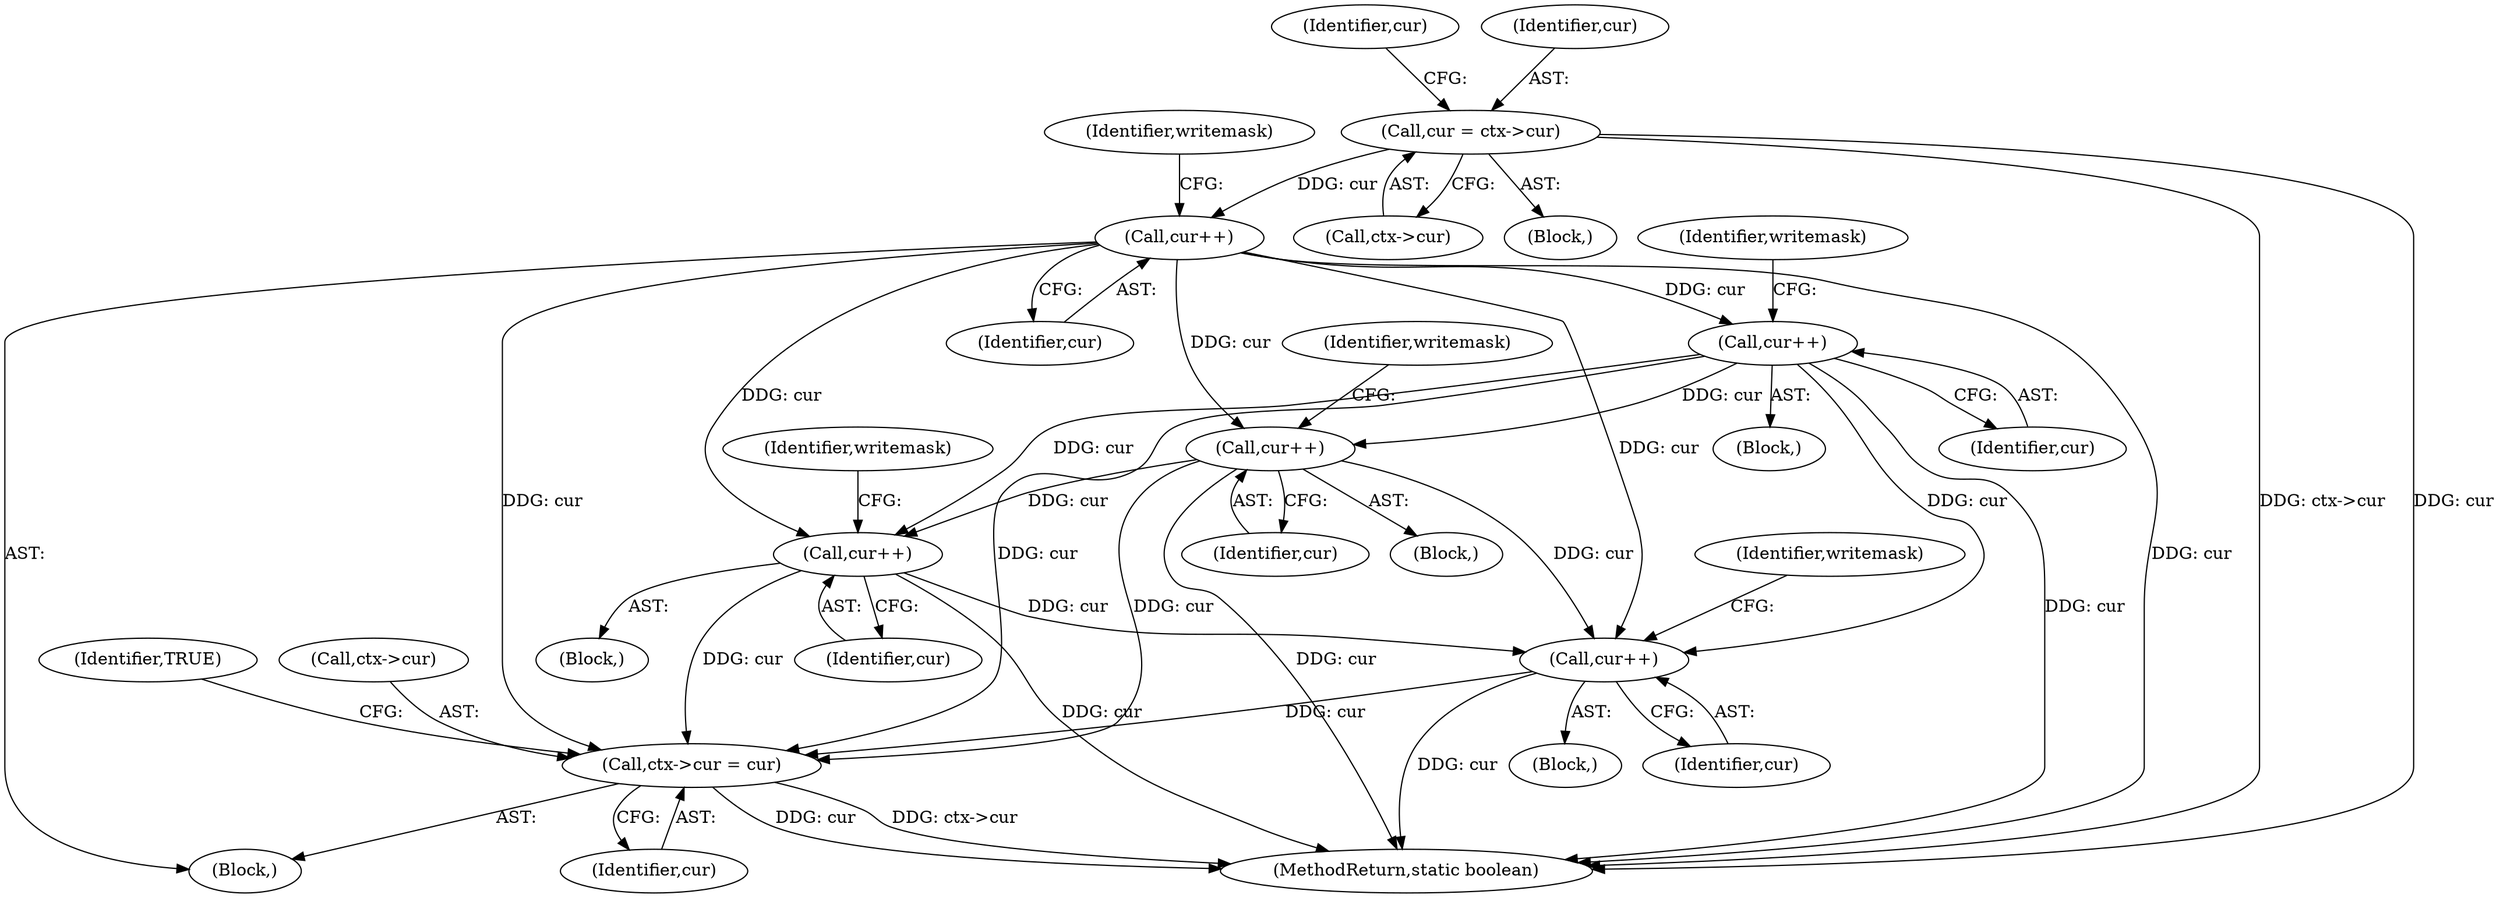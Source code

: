 digraph "0_virglrenderer_e534b51ca3c3cd25f3990589932a9ed711c59b27@pointer" {
"1000670" [label="(Call,cur++)"];
"1000657" [label="(Call,cur++)"];
"1000641" [label="(Call,cur++)"];
"1000627" [label="(Call,cur = ctx->cur)"];
"1000683" [label="(Call,cur++)"];
"1000696" [label="(Call,cur++)"];
"1000713" [label="(Call,ctx->cur = cur)"];
"1000682" [label="(Block,)"];
"1000642" [label="(Identifier,cur)"];
"1000725" [label="(Identifier,TRUE)"];
"1000684" [label="(Identifier,cur)"];
"1000687" [label="(Identifier,writemask)"];
"1000669" [label="(Block,)"];
"1000661" [label="(Identifier,writemask)"];
"1000658" [label="(Identifier,cur)"];
"1000713" [label="(Call,ctx->cur = cur)"];
"1000670" [label="(Call,cur++)"];
"1000683" [label="(Call,cur++)"];
"1000634" [label="(Identifier,cur)"];
"1000696" [label="(Call,cur++)"];
"1000695" [label="(Block,)"];
"1000629" [label="(Call,ctx->cur)"];
"1000645" [label="(Identifier,writemask)"];
"1004167" [label="(MethodReturn,static boolean)"];
"1000641" [label="(Call,cur++)"];
"1000627" [label="(Call,cur = ctx->cur)"];
"1000671" [label="(Identifier,cur)"];
"1000700" [label="(Identifier,writemask)"];
"1000717" [label="(Identifier,cur)"];
"1000697" [label="(Identifier,cur)"];
"1000674" [label="(Identifier,writemask)"];
"1000656" [label="(Block,)"];
"1000640" [label="(Block,)"];
"1000628" [label="(Identifier,cur)"];
"1000625" [label="(Block,)"];
"1000714" [label="(Call,ctx->cur)"];
"1000657" [label="(Call,cur++)"];
"1000670" -> "1000669"  [label="AST: "];
"1000670" -> "1000671"  [label="CFG: "];
"1000671" -> "1000670"  [label="AST: "];
"1000674" -> "1000670"  [label="CFG: "];
"1000670" -> "1004167"  [label="DDG: cur"];
"1000657" -> "1000670"  [label="DDG: cur"];
"1000641" -> "1000670"  [label="DDG: cur"];
"1000670" -> "1000683"  [label="DDG: cur"];
"1000670" -> "1000696"  [label="DDG: cur"];
"1000670" -> "1000713"  [label="DDG: cur"];
"1000657" -> "1000656"  [label="AST: "];
"1000657" -> "1000658"  [label="CFG: "];
"1000658" -> "1000657"  [label="AST: "];
"1000661" -> "1000657"  [label="CFG: "];
"1000657" -> "1004167"  [label="DDG: cur"];
"1000641" -> "1000657"  [label="DDG: cur"];
"1000657" -> "1000683"  [label="DDG: cur"];
"1000657" -> "1000696"  [label="DDG: cur"];
"1000657" -> "1000713"  [label="DDG: cur"];
"1000641" -> "1000640"  [label="AST: "];
"1000641" -> "1000642"  [label="CFG: "];
"1000642" -> "1000641"  [label="AST: "];
"1000645" -> "1000641"  [label="CFG: "];
"1000641" -> "1004167"  [label="DDG: cur"];
"1000627" -> "1000641"  [label="DDG: cur"];
"1000641" -> "1000683"  [label="DDG: cur"];
"1000641" -> "1000696"  [label="DDG: cur"];
"1000641" -> "1000713"  [label="DDG: cur"];
"1000627" -> "1000625"  [label="AST: "];
"1000627" -> "1000629"  [label="CFG: "];
"1000628" -> "1000627"  [label="AST: "];
"1000629" -> "1000627"  [label="AST: "];
"1000634" -> "1000627"  [label="CFG: "];
"1000627" -> "1004167"  [label="DDG: ctx->cur"];
"1000627" -> "1004167"  [label="DDG: cur"];
"1000683" -> "1000682"  [label="AST: "];
"1000683" -> "1000684"  [label="CFG: "];
"1000684" -> "1000683"  [label="AST: "];
"1000687" -> "1000683"  [label="CFG: "];
"1000683" -> "1004167"  [label="DDG: cur"];
"1000683" -> "1000696"  [label="DDG: cur"];
"1000683" -> "1000713"  [label="DDG: cur"];
"1000696" -> "1000695"  [label="AST: "];
"1000696" -> "1000697"  [label="CFG: "];
"1000697" -> "1000696"  [label="AST: "];
"1000700" -> "1000696"  [label="CFG: "];
"1000696" -> "1004167"  [label="DDG: cur"];
"1000696" -> "1000713"  [label="DDG: cur"];
"1000713" -> "1000640"  [label="AST: "];
"1000713" -> "1000717"  [label="CFG: "];
"1000714" -> "1000713"  [label="AST: "];
"1000717" -> "1000713"  [label="AST: "];
"1000725" -> "1000713"  [label="CFG: "];
"1000713" -> "1004167"  [label="DDG: ctx->cur"];
"1000713" -> "1004167"  [label="DDG: cur"];
}
